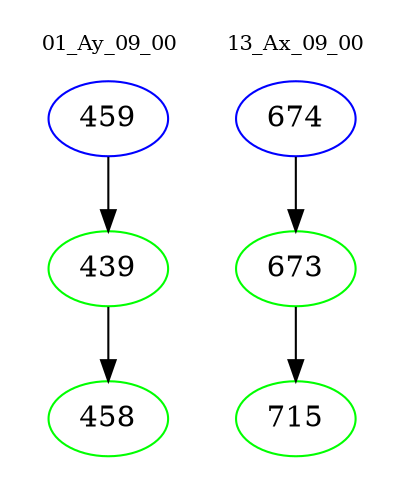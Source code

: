 digraph{
subgraph cluster_0 {
color = white
label = "01_Ay_09_00";
fontsize=10;
T0_459 [label="459", color="blue"]
T0_459 -> T0_439 [color="black"]
T0_439 [label="439", color="green"]
T0_439 -> T0_458 [color="black"]
T0_458 [label="458", color="green"]
}
subgraph cluster_1 {
color = white
label = "13_Ax_09_00";
fontsize=10;
T1_674 [label="674", color="blue"]
T1_674 -> T1_673 [color="black"]
T1_673 [label="673", color="green"]
T1_673 -> T1_715 [color="black"]
T1_715 [label="715", color="green"]
}
}
